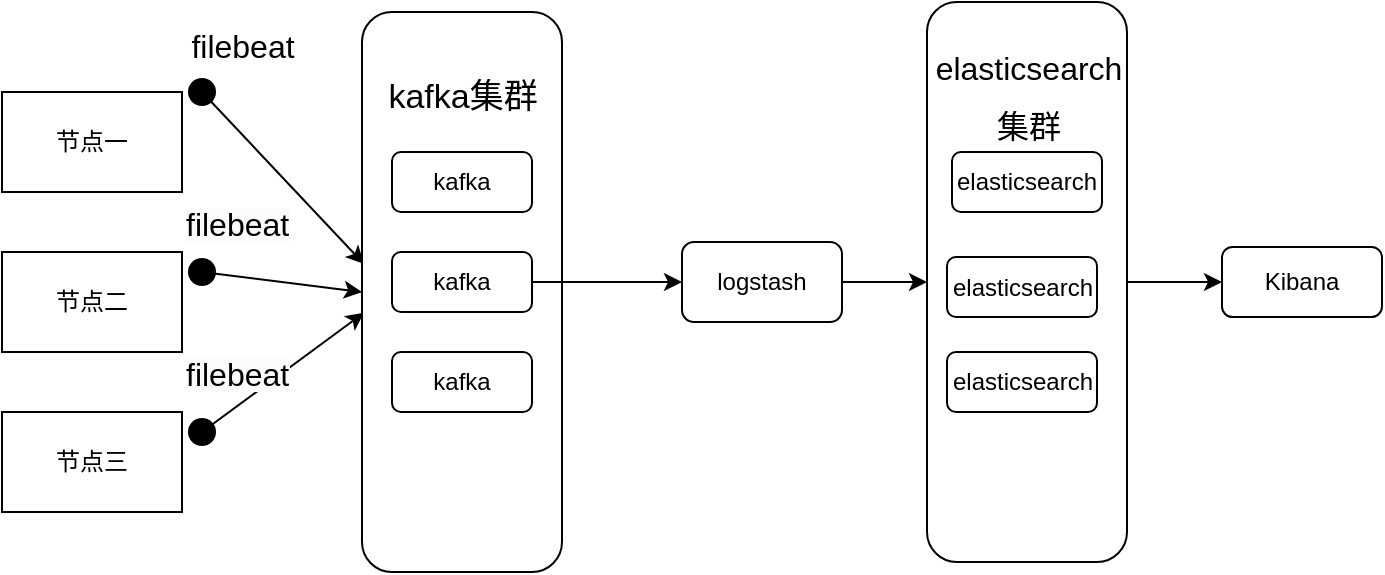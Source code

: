<mxfile version="21.6.2" type="github">
  <diagram name="第 1 页" id="7MqZxgHIHBNX4ZySx4Cy">
    <mxGraphModel dx="1004" dy="479" grid="1" gridSize="10" guides="1" tooltips="1" connect="1" arrows="1" fold="1" page="1" pageScale="1" pageWidth="827" pageHeight="1169" math="0" shadow="0">
      <root>
        <mxCell id="0" />
        <mxCell id="1" parent="0" />
        <mxCell id="8qYdOQDrGCpXGIiek9M1-2" value="节点一" style="rounded=0;whiteSpace=wrap;html=1;" vertex="1" parent="1">
          <mxGeometry x="60" y="110" width="90" height="50" as="geometry" />
        </mxCell>
        <mxCell id="8qYdOQDrGCpXGIiek9M1-3" value="节点二" style="rounded=0;whiteSpace=wrap;html=1;" vertex="1" parent="1">
          <mxGeometry x="60" y="190" width="90" height="50" as="geometry" />
        </mxCell>
        <mxCell id="8qYdOQDrGCpXGIiek9M1-4" value="节点三" style="rounded=0;whiteSpace=wrap;html=1;" vertex="1" parent="1">
          <mxGeometry x="60" y="270" width="90" height="50" as="geometry" />
        </mxCell>
        <mxCell id="8qYdOQDrGCpXGIiek9M1-11" style="rounded=0;orthogonalLoop=1;jettySize=auto;html=1;entryX=0.01;entryY=0.45;entryDx=0;entryDy=0;entryPerimeter=0;" edge="1" parent="1" source="8qYdOQDrGCpXGIiek9M1-5" target="8qYdOQDrGCpXGIiek9M1-9">
          <mxGeometry relative="1" as="geometry" />
        </mxCell>
        <mxCell id="8qYdOQDrGCpXGIiek9M1-5" value="" style="shape=waypoint;sketch=0;fillStyle=solid;size=6;pointerEvents=1;points=[];fillColor=none;resizable=0;rotatable=0;perimeter=centerPerimeter;snapToPoint=1;strokeWidth=5;" vertex="1" parent="1">
          <mxGeometry x="150" y="100" width="20" height="20" as="geometry" />
        </mxCell>
        <mxCell id="8qYdOQDrGCpXGIiek9M1-12" style="rounded=0;orthogonalLoop=1;jettySize=auto;html=1;" edge="1" parent="1" source="8qYdOQDrGCpXGIiek9M1-6">
          <mxGeometry relative="1" as="geometry">
            <mxPoint x="240" y="210" as="targetPoint" />
          </mxGeometry>
        </mxCell>
        <mxCell id="8qYdOQDrGCpXGIiek9M1-6" value="" style="shape=waypoint;sketch=0;fillStyle=solid;size=6;pointerEvents=1;points=[];fillColor=none;resizable=0;rotatable=0;perimeter=centerPerimeter;snapToPoint=1;strokeWidth=5;" vertex="1" parent="1">
          <mxGeometry x="150" y="190" width="20" height="20" as="geometry" />
        </mxCell>
        <mxCell id="8qYdOQDrGCpXGIiek9M1-13" style="rounded=0;orthogonalLoop=1;jettySize=auto;html=1;entryX=0.01;entryY=0.537;entryDx=0;entryDy=0;entryPerimeter=0;" edge="1" parent="1" source="8qYdOQDrGCpXGIiek9M1-7" target="8qYdOQDrGCpXGIiek9M1-9">
          <mxGeometry relative="1" as="geometry">
            <mxPoint x="230" y="210" as="targetPoint" />
          </mxGeometry>
        </mxCell>
        <mxCell id="8qYdOQDrGCpXGIiek9M1-7" value="" style="shape=waypoint;sketch=0;fillStyle=solid;size=6;pointerEvents=1;points=[];fillColor=none;resizable=0;rotatable=0;perimeter=centerPerimeter;snapToPoint=1;strokeWidth=5;" vertex="1" parent="1">
          <mxGeometry x="150" y="270" width="20" height="20" as="geometry" />
        </mxCell>
        <mxCell id="8qYdOQDrGCpXGIiek9M1-9" value="" style="rounded=1;whiteSpace=wrap;html=1;" vertex="1" parent="1">
          <mxGeometry x="240" y="70" width="100" height="280" as="geometry" />
        </mxCell>
        <mxCell id="8qYdOQDrGCpXGIiek9M1-14" value="kafka" style="rounded=1;whiteSpace=wrap;html=1;" vertex="1" parent="1">
          <mxGeometry x="255" y="140" width="70" height="30" as="geometry" />
        </mxCell>
        <mxCell id="8qYdOQDrGCpXGIiek9M1-19" style="edgeStyle=orthogonalEdgeStyle;rounded=0;orthogonalLoop=1;jettySize=auto;html=1;" edge="1" parent="1" source="8qYdOQDrGCpXGIiek9M1-15" target="8qYdOQDrGCpXGIiek9M1-18">
          <mxGeometry relative="1" as="geometry" />
        </mxCell>
        <mxCell id="8qYdOQDrGCpXGIiek9M1-15" value="kafka" style="rounded=1;whiteSpace=wrap;html=1;" vertex="1" parent="1">
          <mxGeometry x="255" y="190" width="70" height="30" as="geometry" />
        </mxCell>
        <mxCell id="8qYdOQDrGCpXGIiek9M1-16" value="kafka" style="rounded=1;whiteSpace=wrap;html=1;" vertex="1" parent="1">
          <mxGeometry x="255" y="240" width="70" height="30" as="geometry" />
        </mxCell>
        <mxCell id="8qYdOQDrGCpXGIiek9M1-17" value="&lt;span style=&quot;font-weight: normal;&quot;&gt;&lt;font style=&quot;font-size: 17px;&quot;&gt;kafka集群&lt;/font&gt;&lt;/span&gt;" style="text;strokeColor=none;fillColor=none;html=1;fontSize=24;fontStyle=1;verticalAlign=middle;align=center;" vertex="1" parent="1">
          <mxGeometry x="240" y="90" width="100" height="40" as="geometry" />
        </mxCell>
        <mxCell id="8qYdOQDrGCpXGIiek9M1-28" style="rounded=0;orthogonalLoop=1;jettySize=auto;html=1;" edge="1" parent="1" source="8qYdOQDrGCpXGIiek9M1-18" target="8qYdOQDrGCpXGIiek9M1-20">
          <mxGeometry relative="1" as="geometry" />
        </mxCell>
        <mxCell id="8qYdOQDrGCpXGIiek9M1-18" value="logstash" style="rounded=1;whiteSpace=wrap;html=1;" vertex="1" parent="1">
          <mxGeometry x="400" y="185" width="80" height="40" as="geometry" />
        </mxCell>
        <mxCell id="8qYdOQDrGCpXGIiek9M1-29" style="edgeStyle=orthogonalEdgeStyle;rounded=0;orthogonalLoop=1;jettySize=auto;html=1;entryX=0;entryY=0.5;entryDx=0;entryDy=0;" edge="1" parent="1" source="8qYdOQDrGCpXGIiek9M1-20" target="8qYdOQDrGCpXGIiek9M1-22">
          <mxGeometry relative="1" as="geometry" />
        </mxCell>
        <mxCell id="8qYdOQDrGCpXGIiek9M1-20" value="" style="rounded=1;whiteSpace=wrap;html=1;" vertex="1" parent="1">
          <mxGeometry x="522.5" y="65" width="100" height="280" as="geometry" />
        </mxCell>
        <mxCell id="8qYdOQDrGCpXGIiek9M1-22" value="Kibana" style="rounded=1;whiteSpace=wrap;html=1;" vertex="1" parent="1">
          <mxGeometry x="670" y="187.5" width="80" height="35" as="geometry" />
        </mxCell>
        <mxCell id="8qYdOQDrGCpXGIiek9M1-24" value="elasticsearch" style="rounded=1;whiteSpace=wrap;html=1;" vertex="1" parent="1">
          <mxGeometry x="535" y="140" width="75" height="30" as="geometry" />
        </mxCell>
        <mxCell id="8qYdOQDrGCpXGIiek9M1-25" value="elasticsearch" style="rounded=1;whiteSpace=wrap;html=1;" vertex="1" parent="1">
          <mxGeometry x="532.5" y="192.5" width="75" height="30" as="geometry" />
        </mxCell>
        <mxCell id="8qYdOQDrGCpXGIiek9M1-26" value="elasticsearch" style="rounded=1;whiteSpace=wrap;html=1;" vertex="1" parent="1">
          <mxGeometry x="532.5" y="240" width="75" height="30" as="geometry" />
        </mxCell>
        <mxCell id="8qYdOQDrGCpXGIiek9M1-30" value="&lt;span style=&quot;font-weight: normal; font-size: 16px;&quot;&gt;&lt;font style=&quot;font-size: 16px;&quot;&gt;elasticsearch&lt;br&gt;集群&lt;/font&gt;&lt;/span&gt;" style="text;strokeColor=none;fillColor=none;html=1;fontSize=24;fontStyle=1;verticalAlign=middle;align=center;" vertex="1" parent="1">
          <mxGeometry x="523" y="90" width="100" height="40" as="geometry" />
        </mxCell>
        <mxCell id="8qYdOQDrGCpXGIiek9M1-31" value="&lt;span style=&quot;font-weight: normal;&quot;&gt;&lt;font style=&quot;font-size: 16px;&quot;&gt;filebeat&lt;/font&gt;&lt;/span&gt;" style="text;strokeColor=none;fillColor=none;html=1;fontSize=24;fontStyle=1;verticalAlign=middle;align=center;" vertex="1" parent="1">
          <mxGeometry x="130" y="65" width="100" height="40" as="geometry" />
        </mxCell>
        <mxCell id="8qYdOQDrGCpXGIiek9M1-32" value="&lt;span style=&quot;color: rgb(0, 0, 0); font-family: Helvetica; font-size: 16px; font-style: normal; font-variant-ligatures: normal; font-variant-caps: normal; font-weight: 400; letter-spacing: normal; orphans: 2; text-align: center; text-indent: 0px; text-transform: none; widows: 2; word-spacing: 0px; -webkit-text-stroke-width: 0px; background-color: rgb(251, 251, 251); text-decoration-thickness: initial; text-decoration-style: initial; text-decoration-color: initial; float: none; display: inline !important;&quot;&gt;filebeat&lt;/span&gt;" style="text;whiteSpace=wrap;html=1;" vertex="1" parent="1">
          <mxGeometry x="150" y="160" width="90" height="40" as="geometry" />
        </mxCell>
        <mxCell id="8qYdOQDrGCpXGIiek9M1-33" value="&lt;span style=&quot;color: rgb(0, 0, 0); font-family: Helvetica; font-size: 16px; font-style: normal; font-variant-ligatures: normal; font-variant-caps: normal; font-weight: 400; letter-spacing: normal; orphans: 2; text-align: center; text-indent: 0px; text-transform: none; widows: 2; word-spacing: 0px; -webkit-text-stroke-width: 0px; background-color: rgb(251, 251, 251); text-decoration-thickness: initial; text-decoration-style: initial; text-decoration-color: initial; float: none; display: inline !important;&quot;&gt;filebeat&lt;/span&gt;" style="text;whiteSpace=wrap;html=1;" vertex="1" parent="1">
          <mxGeometry x="150" y="235" width="90" height="40" as="geometry" />
        </mxCell>
      </root>
    </mxGraphModel>
  </diagram>
</mxfile>
